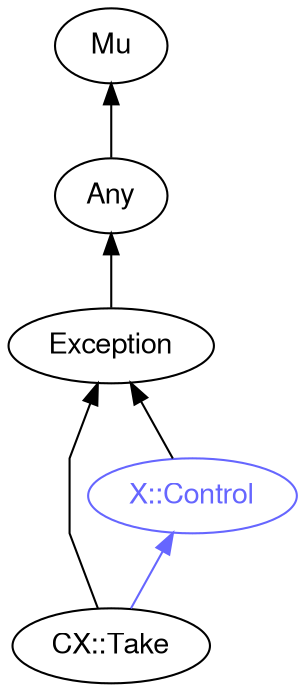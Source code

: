 digraph "perl6-type-graph" {
    rankdir=BT;
    splines=polyline;
    overlap=false; 
    graph [truecolor=true bgcolor="#FFFFFF"];
    // Types
    "CX::Take" [color="#000000", fontcolor="#000000", href="/type/CX::Take", fontname="FreeSans"];
    "Mu" [color="#000000", fontcolor="#000000", href="/type/Mu", fontname="FreeSans"];
    "Any" [color="#000000", fontcolor="#000000", href="/type/Any", fontname="FreeSans"];
    "Exception" [color="#000000", fontcolor="#000000", href="/type/Exception", fontname="FreeSans"];
    "X::Control" [color="#6666FF", fontcolor="#6666FF", href="/type/X::Control", fontname="FreeSans"];

    // Superclasses
    "CX::Take" -> "Exception" [color="#000000"];
    "Any" -> "Mu" [color="#000000"];
    "Exception" -> "Any" [color="#000000"];
    "X::Control" -> "Exception" [color="#000000"];

    // Roles
    "CX::Take" -> "X::Control" [color="#6666FF"];
}
